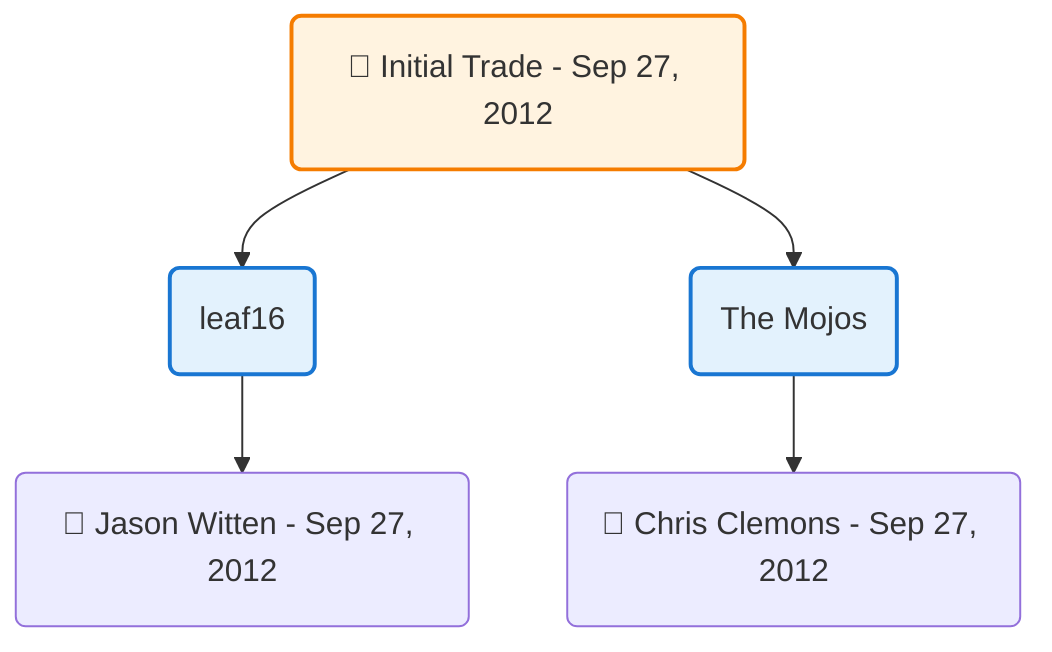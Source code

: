 flowchart TD

    TRADE_MAIN("🔄 Initial Trade - Sep 27, 2012")
    TEAM_1("leaf16")
    TEAM_2("The Mojos")
    NODE_8f527e97-07f8-47ee-8b2a-8f27c80c833c("🔄 Jason Witten - Sep 27, 2012")
    NODE_a786cf38-11e8-4c50-8c22-e0ebed175f93("🔄 Chris Clemons - Sep 27, 2012")

    TRADE_MAIN --> TEAM_1
    TRADE_MAIN --> TEAM_2
    TEAM_1 --> NODE_8f527e97-07f8-47ee-8b2a-8f27c80c833c
    TEAM_2 --> NODE_a786cf38-11e8-4c50-8c22-e0ebed175f93

    %% Node styling
    classDef teamNode fill:#e3f2fd,stroke:#1976d2,stroke-width:2px
    classDef tradeNode fill:#fff3e0,stroke:#f57c00,stroke-width:2px
    classDef playerNode fill:#f3e5f5,stroke:#7b1fa2,stroke-width:1px
    classDef nonRootPlayerNode fill:#f5f5f5,stroke:#757575,stroke-width:1px
    classDef endNode fill:#ffebee,stroke:#c62828,stroke-width:2px
    classDef waiverNode fill:#e8f5e8,stroke:#388e3c,stroke-width:2px
    classDef championshipNode fill:#fff9c4,stroke:#f57f17,stroke-width:3px

    class TEAM_1,TEAM_2 teamNode
    class TRADE_MAIN tradeNode